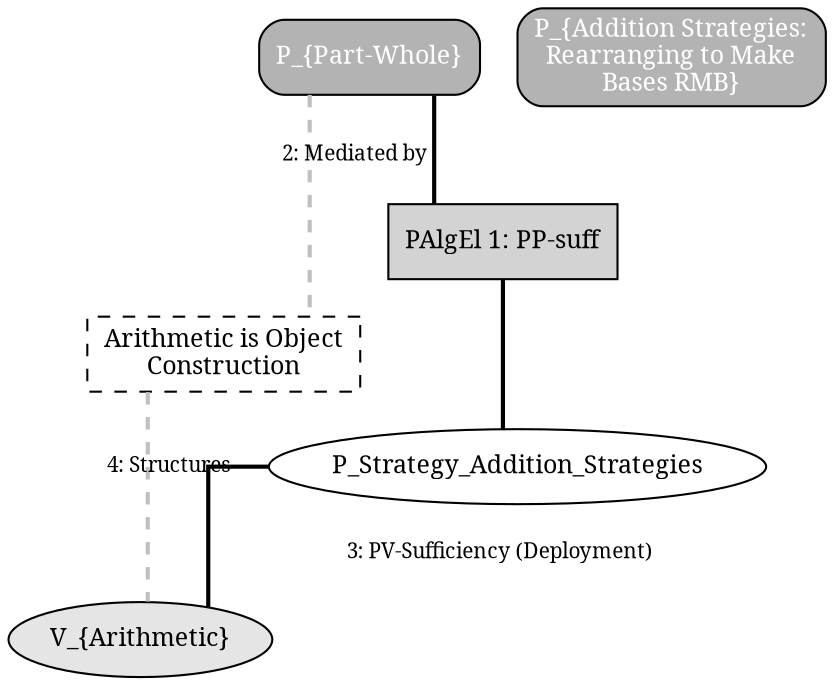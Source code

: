 // MUD for Addition_Strategies:_Rearranging_to_Make_Bases_RMB
digraph {
	graph [rankdir=TB splines=ortho]
	node [fontname=Serif fontsize=12]
	edge [arrowhead=stealth fontname=Serif fontsize=10 penwidth=2.0]
	"P_Embodied_Part-Whole" [label="P_{Part-Whole}" fillcolor=gray70 fontcolor=white shape=box style="filled,rounded"]
	"P_Strategy_Addition_Strategies:_Rearranging_to_Make_Bases_RMB" [label="P_{Addition Strategies:\nRearranging to Make\nBases RMB}" fillcolor=gray70 fontcolor=white shape=box style="filled,rounded"]
	V_Arithmetic [label="V_{Arithmetic}" fillcolor=gray90 shape=ellipse style=filled]
	"Arithmetic is Object Construction" [label="Arithmetic is Object\nConstruction" shape=box style=dashed]
	PAlgEl_1 [label="PAlgEl 1: PP-suff" fillcolor=lightgray fontcolor=black shape=box style=filled]
	"P_Embodied_Part-Whole" -> PAlgEl_1 [arrowhead=none color=black style=solid]
	PAlgEl_1 -> P_Strategy_Addition_Strategies:_Rearranging_to_Make_Bases_RMB [color=black style=solid]
	"P_Embodied_Part-Whole" -> "Arithmetic is Object Construction" [label="2: Mediated by" color=gray style=dashed]
	P_Strategy_Addition_Strategies:_Rearranging_to_Make_Bases_RMB -> V_Arithmetic [label="3: PV-Sufficiency (Deployment)" color=black style=solid]
	"Arithmetic is Object Construction" -> V_Arithmetic [label="4: Structures" color=gray style=dashed]
}
